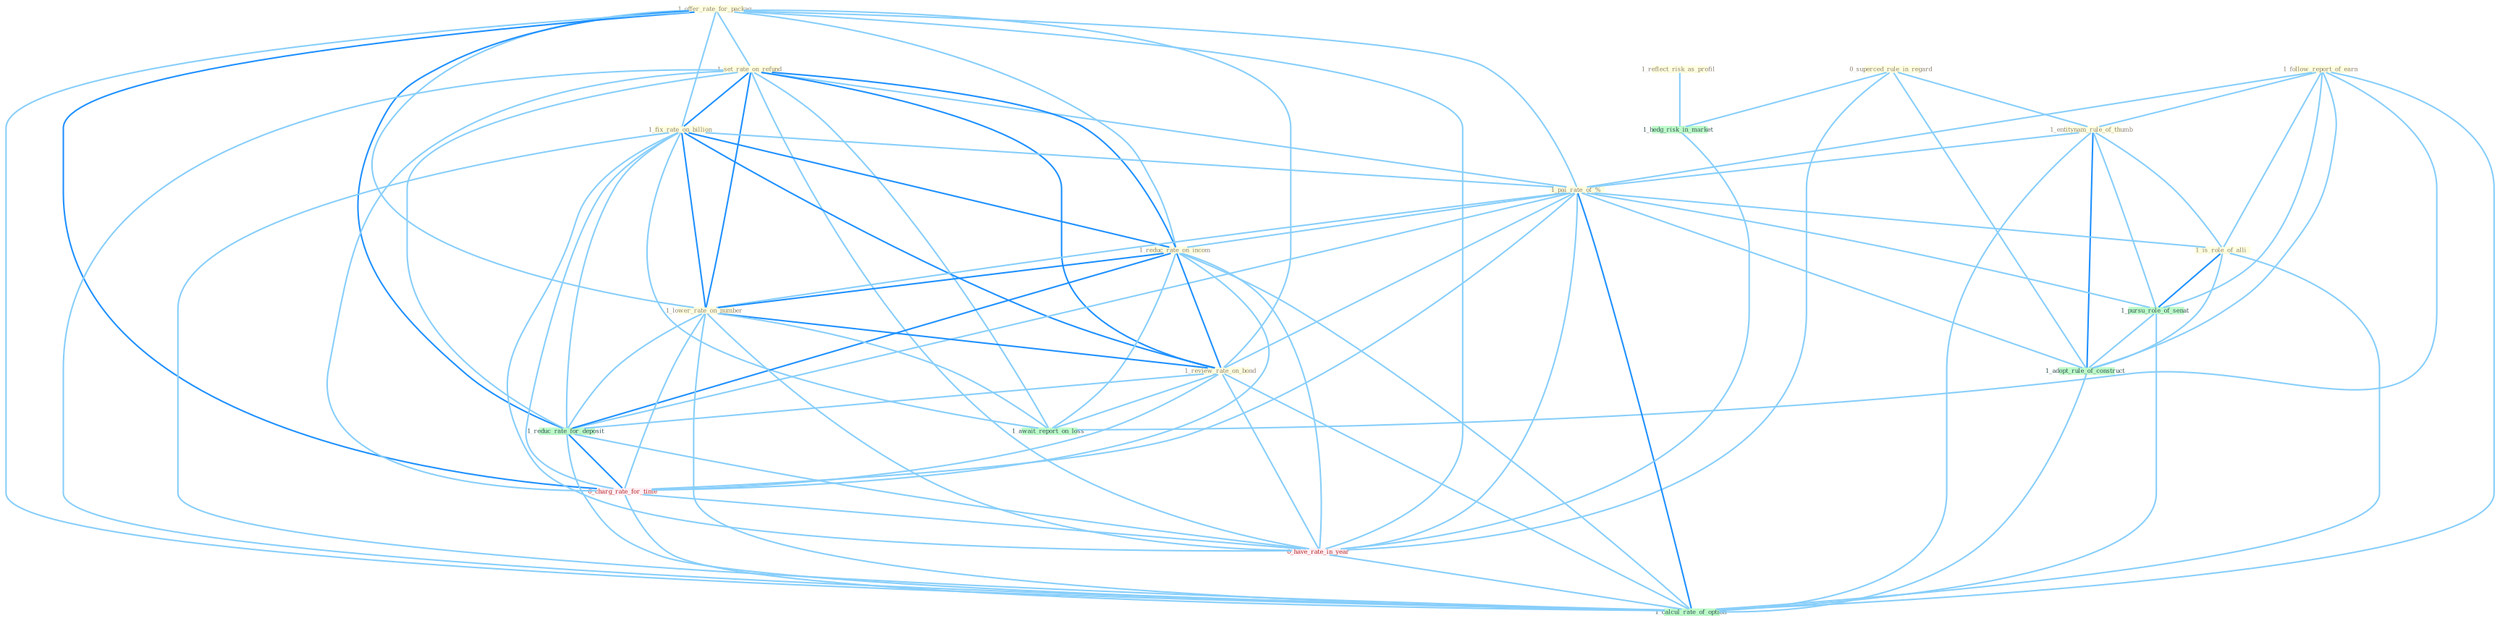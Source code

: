 Graph G{ 
    node
    [shape=polygon,style=filled,width=.5,height=.06,color="#BDFCC9",fixedsize=true,fontsize=4,
    fontcolor="#2f4f4f"];
    {node
    [color="#ffffe0", fontcolor="#8b7d6b"] "1_offer_rate_for_packag " "1_reflect_risk_as_profil " "1_set_rate_on_refund " "0_superced_rule_in_regard " "1_follow_report_of_earn " "1_fix_rate_on_billion " "1_entitynam_rule_of_thumb " "1_pai_rate_of_% " "1_reduc_rate_on_incom " "1_lower_rate_on_number " "1_is_role_of_alli " "1_review_rate_on_bond "}
{node [color="#fff0f5", fontcolor="#b22222"] "0_charg_rate_for_time " "0_have_rate_in_year "}
edge [color="#B0E2FF"];

	"1_offer_rate_for_packag " -- "1_set_rate_on_refund " [w="1", color="#87cefa" ];
	"1_offer_rate_for_packag " -- "1_fix_rate_on_billion " [w="1", color="#87cefa" ];
	"1_offer_rate_for_packag " -- "1_pai_rate_of_% " [w="1", color="#87cefa" ];
	"1_offer_rate_for_packag " -- "1_reduc_rate_on_incom " [w="1", color="#87cefa" ];
	"1_offer_rate_for_packag " -- "1_lower_rate_on_number " [w="1", color="#87cefa" ];
	"1_offer_rate_for_packag " -- "1_review_rate_on_bond " [w="1", color="#87cefa" ];
	"1_offer_rate_for_packag " -- "1_reduc_rate_for_deposit " [w="2", color="#1e90ff" , len=0.8];
	"1_offer_rate_for_packag " -- "0_charg_rate_for_time " [w="2", color="#1e90ff" , len=0.8];
	"1_offer_rate_for_packag " -- "0_have_rate_in_year " [w="1", color="#87cefa" ];
	"1_offer_rate_for_packag " -- "1_calcul_rate_of_option " [w="1", color="#87cefa" ];
	"1_reflect_risk_as_profil " -- "1_hedg_risk_in_market " [w="1", color="#87cefa" ];
	"1_set_rate_on_refund " -- "1_fix_rate_on_billion " [w="2", color="#1e90ff" , len=0.8];
	"1_set_rate_on_refund " -- "1_pai_rate_of_% " [w="1", color="#87cefa" ];
	"1_set_rate_on_refund " -- "1_reduc_rate_on_incom " [w="2", color="#1e90ff" , len=0.8];
	"1_set_rate_on_refund " -- "1_lower_rate_on_number " [w="2", color="#1e90ff" , len=0.8];
	"1_set_rate_on_refund " -- "1_review_rate_on_bond " [w="2", color="#1e90ff" , len=0.8];
	"1_set_rate_on_refund " -- "1_await_report_on_loss " [w="1", color="#87cefa" ];
	"1_set_rate_on_refund " -- "1_reduc_rate_for_deposit " [w="1", color="#87cefa" ];
	"1_set_rate_on_refund " -- "0_charg_rate_for_time " [w="1", color="#87cefa" ];
	"1_set_rate_on_refund " -- "0_have_rate_in_year " [w="1", color="#87cefa" ];
	"1_set_rate_on_refund " -- "1_calcul_rate_of_option " [w="1", color="#87cefa" ];
	"0_superced_rule_in_regard " -- "1_entitynam_rule_of_thumb " [w="1", color="#87cefa" ];
	"0_superced_rule_in_regard " -- "1_adopt_rule_of_construct " [w="1", color="#87cefa" ];
	"0_superced_rule_in_regard " -- "1_hedg_risk_in_market " [w="1", color="#87cefa" ];
	"0_superced_rule_in_regard " -- "0_have_rate_in_year " [w="1", color="#87cefa" ];
	"1_follow_report_of_earn " -- "1_entitynam_rule_of_thumb " [w="1", color="#87cefa" ];
	"1_follow_report_of_earn " -- "1_pai_rate_of_% " [w="1", color="#87cefa" ];
	"1_follow_report_of_earn " -- "1_is_role_of_alli " [w="1", color="#87cefa" ];
	"1_follow_report_of_earn " -- "1_pursu_role_of_senat " [w="1", color="#87cefa" ];
	"1_follow_report_of_earn " -- "1_await_report_on_loss " [w="1", color="#87cefa" ];
	"1_follow_report_of_earn " -- "1_adopt_rule_of_construct " [w="1", color="#87cefa" ];
	"1_follow_report_of_earn " -- "1_calcul_rate_of_option " [w="1", color="#87cefa" ];
	"1_fix_rate_on_billion " -- "1_pai_rate_of_% " [w="1", color="#87cefa" ];
	"1_fix_rate_on_billion " -- "1_reduc_rate_on_incom " [w="2", color="#1e90ff" , len=0.8];
	"1_fix_rate_on_billion " -- "1_lower_rate_on_number " [w="2", color="#1e90ff" , len=0.8];
	"1_fix_rate_on_billion " -- "1_review_rate_on_bond " [w="2", color="#1e90ff" , len=0.8];
	"1_fix_rate_on_billion " -- "1_await_report_on_loss " [w="1", color="#87cefa" ];
	"1_fix_rate_on_billion " -- "1_reduc_rate_for_deposit " [w="1", color="#87cefa" ];
	"1_fix_rate_on_billion " -- "0_charg_rate_for_time " [w="1", color="#87cefa" ];
	"1_fix_rate_on_billion " -- "0_have_rate_in_year " [w="1", color="#87cefa" ];
	"1_fix_rate_on_billion " -- "1_calcul_rate_of_option " [w="1", color="#87cefa" ];
	"1_entitynam_rule_of_thumb " -- "1_pai_rate_of_% " [w="1", color="#87cefa" ];
	"1_entitynam_rule_of_thumb " -- "1_is_role_of_alli " [w="1", color="#87cefa" ];
	"1_entitynam_rule_of_thumb " -- "1_pursu_role_of_senat " [w="1", color="#87cefa" ];
	"1_entitynam_rule_of_thumb " -- "1_adopt_rule_of_construct " [w="2", color="#1e90ff" , len=0.8];
	"1_entitynam_rule_of_thumb " -- "1_calcul_rate_of_option " [w="1", color="#87cefa" ];
	"1_pai_rate_of_% " -- "1_reduc_rate_on_incom " [w="1", color="#87cefa" ];
	"1_pai_rate_of_% " -- "1_lower_rate_on_number " [w="1", color="#87cefa" ];
	"1_pai_rate_of_% " -- "1_is_role_of_alli " [w="1", color="#87cefa" ];
	"1_pai_rate_of_% " -- "1_review_rate_on_bond " [w="1", color="#87cefa" ];
	"1_pai_rate_of_% " -- "1_pursu_role_of_senat " [w="1", color="#87cefa" ];
	"1_pai_rate_of_% " -- "1_reduc_rate_for_deposit " [w="1", color="#87cefa" ];
	"1_pai_rate_of_% " -- "0_charg_rate_for_time " [w="1", color="#87cefa" ];
	"1_pai_rate_of_% " -- "1_adopt_rule_of_construct " [w="1", color="#87cefa" ];
	"1_pai_rate_of_% " -- "0_have_rate_in_year " [w="1", color="#87cefa" ];
	"1_pai_rate_of_% " -- "1_calcul_rate_of_option " [w="2", color="#1e90ff" , len=0.8];
	"1_reduc_rate_on_incom " -- "1_lower_rate_on_number " [w="2", color="#1e90ff" , len=0.8];
	"1_reduc_rate_on_incom " -- "1_review_rate_on_bond " [w="2", color="#1e90ff" , len=0.8];
	"1_reduc_rate_on_incom " -- "1_await_report_on_loss " [w="1", color="#87cefa" ];
	"1_reduc_rate_on_incom " -- "1_reduc_rate_for_deposit " [w="2", color="#1e90ff" , len=0.8];
	"1_reduc_rate_on_incom " -- "0_charg_rate_for_time " [w="1", color="#87cefa" ];
	"1_reduc_rate_on_incom " -- "0_have_rate_in_year " [w="1", color="#87cefa" ];
	"1_reduc_rate_on_incom " -- "1_calcul_rate_of_option " [w="1", color="#87cefa" ];
	"1_lower_rate_on_number " -- "1_review_rate_on_bond " [w="2", color="#1e90ff" , len=0.8];
	"1_lower_rate_on_number " -- "1_await_report_on_loss " [w="1", color="#87cefa" ];
	"1_lower_rate_on_number " -- "1_reduc_rate_for_deposit " [w="1", color="#87cefa" ];
	"1_lower_rate_on_number " -- "0_charg_rate_for_time " [w="1", color="#87cefa" ];
	"1_lower_rate_on_number " -- "0_have_rate_in_year " [w="1", color="#87cefa" ];
	"1_lower_rate_on_number " -- "1_calcul_rate_of_option " [w="1", color="#87cefa" ];
	"1_is_role_of_alli " -- "1_pursu_role_of_senat " [w="2", color="#1e90ff" , len=0.8];
	"1_is_role_of_alli " -- "1_adopt_rule_of_construct " [w="1", color="#87cefa" ];
	"1_is_role_of_alli " -- "1_calcul_rate_of_option " [w="1", color="#87cefa" ];
	"1_review_rate_on_bond " -- "1_await_report_on_loss " [w="1", color="#87cefa" ];
	"1_review_rate_on_bond " -- "1_reduc_rate_for_deposit " [w="1", color="#87cefa" ];
	"1_review_rate_on_bond " -- "0_charg_rate_for_time " [w="1", color="#87cefa" ];
	"1_review_rate_on_bond " -- "0_have_rate_in_year " [w="1", color="#87cefa" ];
	"1_review_rate_on_bond " -- "1_calcul_rate_of_option " [w="1", color="#87cefa" ];
	"1_pursu_role_of_senat " -- "1_adopt_rule_of_construct " [w="1", color="#87cefa" ];
	"1_pursu_role_of_senat " -- "1_calcul_rate_of_option " [w="1", color="#87cefa" ];
	"1_reduc_rate_for_deposit " -- "0_charg_rate_for_time " [w="2", color="#1e90ff" , len=0.8];
	"1_reduc_rate_for_deposit " -- "0_have_rate_in_year " [w="1", color="#87cefa" ];
	"1_reduc_rate_for_deposit " -- "1_calcul_rate_of_option " [w="1", color="#87cefa" ];
	"0_charg_rate_for_time " -- "0_have_rate_in_year " [w="1", color="#87cefa" ];
	"0_charg_rate_for_time " -- "1_calcul_rate_of_option " [w="1", color="#87cefa" ];
	"1_adopt_rule_of_construct " -- "1_calcul_rate_of_option " [w="1", color="#87cefa" ];
	"1_hedg_risk_in_market " -- "0_have_rate_in_year " [w="1", color="#87cefa" ];
	"0_have_rate_in_year " -- "1_calcul_rate_of_option " [w="1", color="#87cefa" ];
}